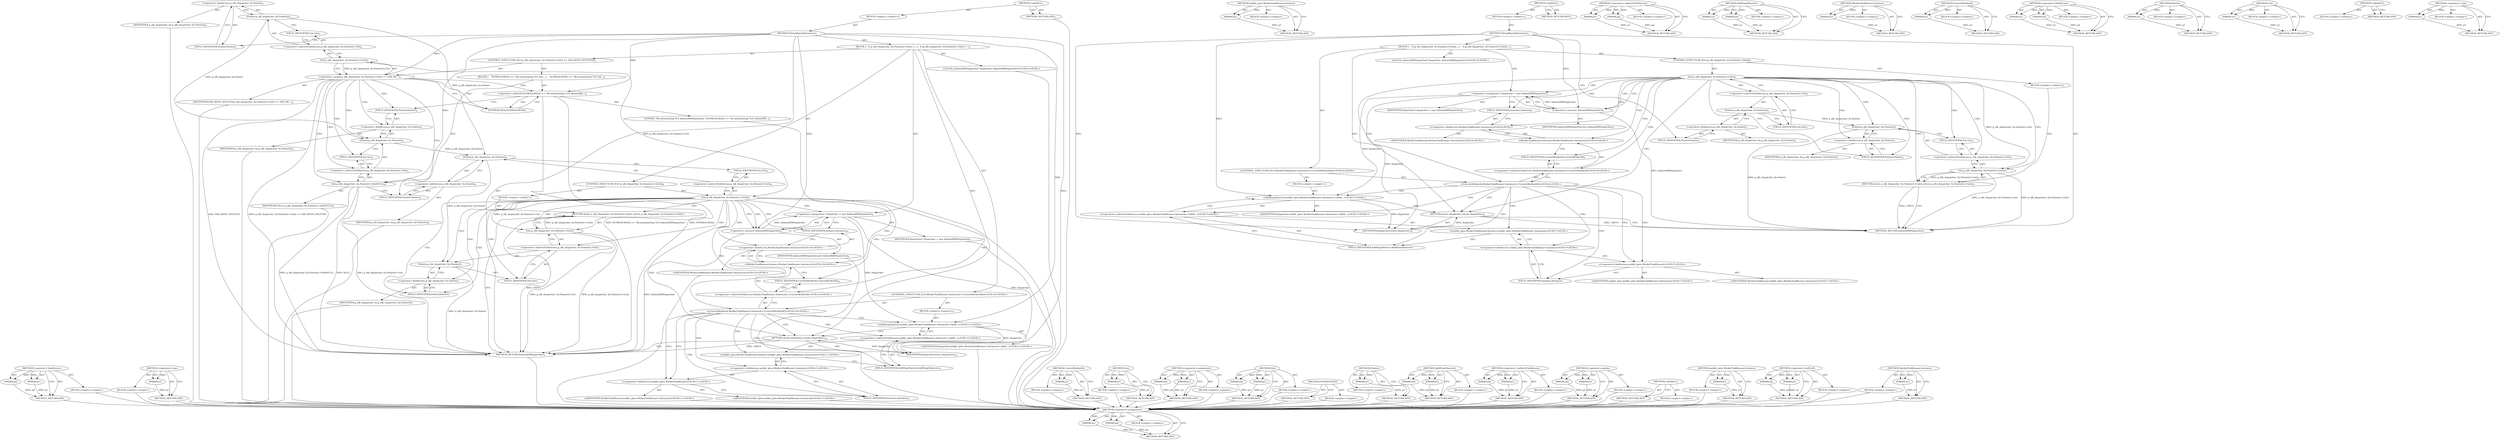 digraph "WorkerTaskRunner.Instance" {
vulnerable_92 [label=<(METHOD,&lt;operator&gt;.assignment)>];
vulnerable_93 [label=<(PARAM,p1)>];
vulnerable_94 [label=<(PARAM,p2)>];
vulnerable_95 [label=<(BLOCK,&lt;empty&gt;,&lt;empty&gt;)>];
vulnerable_96 [label=<(METHOD_RETURN,ANY)>];
vulnerable_114 [label=<(METHOD,webkit_glue.WorkerTaskRunner.Instance)>];
vulnerable_115 [label=<(PARAM,p1)>];
vulnerable_116 [label=<(BLOCK,&lt;empty&gt;,&lt;empty&gt;)>];
vulnerable_117 [label=<(METHOD_RETURN,ANY)>];
vulnerable_6 [label=<(METHOD,&lt;global&gt;)<SUB>1</SUB>>];
vulnerable_7 [label=<(BLOCK,&lt;empty&gt;,&lt;empty&gt;)<SUB>1</SUB>>];
vulnerable_8 [label=<(METHOD,ThreadSpecificInstance)<SUB>1</SUB>>];
vulnerable_9 [label=<(BLOCK,{
   if (g_idb_dispatcher_tls.Pointer()-&gt;Get())...,{
   if (g_idb_dispatcher_tls.Pointer()-&gt;Get())...)<SUB>1</SUB>>];
vulnerable_10 [label=<(CONTROL_STRUCTURE,IF,if (g_idb_dispatcher_tls.Pointer()-&gt;Get()))<SUB>2</SUB>>];
vulnerable_11 [label=<(Get,g_idb_dispatcher_tls.Pointer()-&gt;Get())<SUB>2</SUB>>];
vulnerable_12 [label=<(&lt;operator&gt;.indirectFieldAccess,g_idb_dispatcher_tls.Pointer()-&gt;Get)<SUB>2</SUB>>];
vulnerable_13 [label=<(Pointer,g_idb_dispatcher_tls.Pointer())<SUB>2</SUB>>];
vulnerable_14 [label=<(&lt;operator&gt;.fieldAccess,g_idb_dispatcher_tls.Pointer)<SUB>2</SUB>>];
vulnerable_15 [label=<(IDENTIFIER,g_idb_dispatcher_tls,g_idb_dispatcher_tls.Pointer())<SUB>2</SUB>>];
vulnerable_16 [label=<(FIELD_IDENTIFIER,Pointer,Pointer)<SUB>2</SUB>>];
vulnerable_17 [label=<(FIELD_IDENTIFIER,Get,Get)<SUB>2</SUB>>];
vulnerable_18 [label=<(BLOCK,&lt;empty&gt;,&lt;empty&gt;)<SUB>3</SUB>>];
vulnerable_19 [label=<(RETURN,return g_idb_dispatcher_tls.Pointer()-&gt;Get();,return g_idb_dispatcher_tls.Pointer()-&gt;Get();)<SUB>3</SUB>>];
vulnerable_20 [label=<(Get,g_idb_dispatcher_tls.Pointer()-&gt;Get())<SUB>3</SUB>>];
vulnerable_21 [label=<(&lt;operator&gt;.indirectFieldAccess,g_idb_dispatcher_tls.Pointer()-&gt;Get)<SUB>3</SUB>>];
vulnerable_22 [label=<(Pointer,g_idb_dispatcher_tls.Pointer())<SUB>3</SUB>>];
vulnerable_23 [label=<(&lt;operator&gt;.fieldAccess,g_idb_dispatcher_tls.Pointer)<SUB>3</SUB>>];
vulnerable_24 [label=<(IDENTIFIER,g_idb_dispatcher_tls,g_idb_dispatcher_tls.Pointer())<SUB>3</SUB>>];
vulnerable_25 [label=<(FIELD_IDENTIFIER,Pointer,Pointer)<SUB>3</SUB>>];
vulnerable_26 [label=<(FIELD_IDENTIFIER,Get,Get)<SUB>3</SUB>>];
vulnerable_27 [label="<(LOCAL,IndexedDBDispatcher* dispatcher: IndexedDBDispatcher*)<SUB>5</SUB>>"];
vulnerable_28 [label=<(&lt;operator&gt;.assignment,* dispatcher = new IndexedDBDispatcher)<SUB>5</SUB>>];
vulnerable_29 [label=<(IDENTIFIER,dispatcher,* dispatcher = new IndexedDBDispatcher)<SUB>5</SUB>>];
vulnerable_30 [label=<(&lt;operator&gt;.new,new IndexedDBDispatcher)<SUB>5</SUB>>];
vulnerable_31 [label=<(IDENTIFIER,IndexedDBDispatcher,new IndexedDBDispatcher)<SUB>5</SUB>>];
vulnerable_32 [label="<(CONTROL_STRUCTURE,IF,if (WorkerTaskRunner::Instance()-&gt;CurrentWorkerId()))<SUB>6</SUB>>"];
vulnerable_33 [label="<(CurrentWorkerId,WorkerTaskRunner::Instance()-&gt;CurrentWorkerId())<SUB>6</SUB>>"];
vulnerable_34 [label="<(&lt;operator&gt;.indirectFieldAccess,WorkerTaskRunner::Instance()-&gt;CurrentWorkerId)<SUB>6</SUB>>"];
vulnerable_35 [label="<(WorkerTaskRunner.Instance,WorkerTaskRunner::Instance())<SUB>6</SUB>>"];
vulnerable_36 [label="<(&lt;operator&gt;.fieldAccess,WorkerTaskRunner::Instance)<SUB>6</SUB>>"];
vulnerable_37 [label="<(IDENTIFIER,WorkerTaskRunner,WorkerTaskRunner::Instance())<SUB>6</SUB>>"];
vulnerable_38 [label=<(FIELD_IDENTIFIER,Instance,Instance)<SUB>6</SUB>>];
vulnerable_39 [label=<(FIELD_IDENTIFIER,CurrentWorkerId,CurrentWorkerId)<SUB>6</SUB>>];
vulnerable_40 [label=<(BLOCK,&lt;empty&gt;,&lt;empty&gt;)<SUB>7</SUB>>];
vulnerable_41 [label="<(AddStopObserver,webkit_glue::WorkerTaskRunner::Instance()-&gt;AddS...)<SUB>7</SUB>>"];
vulnerable_42 [label="<(&lt;operator&gt;.indirectFieldAccess,webkit_glue::WorkerTaskRunner::Instance()-&gt;AddS...)<SUB>7</SUB>>"];
vulnerable_43 [label="<(webkit_glue.WorkerTaskRunner.Instance,webkit_glue::WorkerTaskRunner::Instance())<SUB>7</SUB>>"];
vulnerable_44 [label="<(&lt;operator&gt;.fieldAccess,webkit_glue::WorkerTaskRunner::Instance)<SUB>7</SUB>>"];
vulnerable_45 [label="<(&lt;operator&gt;.fieldAccess,webkit_glue::WorkerTaskRunner)<SUB>7</SUB>>"];
vulnerable_46 [label="<(IDENTIFIER,webkit_glue,webkit_glue::WorkerTaskRunner::Instance())<SUB>7</SUB>>"];
vulnerable_47 [label="<(IDENTIFIER,WorkerTaskRunner,webkit_glue::WorkerTaskRunner::Instance())<SUB>7</SUB>>"];
vulnerable_48 [label=<(FIELD_IDENTIFIER,Instance,Instance)<SUB>7</SUB>>];
vulnerable_49 [label=<(FIELD_IDENTIFIER,AddStopObserver,AddStopObserver)<SUB>7</SUB>>];
vulnerable_50 [label="<(IDENTIFIER,dispatcher,webkit_glue::WorkerTaskRunner::Instance()-&gt;AddS...)<SUB>7</SUB>>"];
vulnerable_51 [label=<(RETURN,return dispatcher;,return dispatcher;)<SUB>8</SUB>>];
vulnerable_52 [label=<(IDENTIFIER,dispatcher,return dispatcher;)<SUB>8</SUB>>];
vulnerable_53 [label=<(METHOD_RETURN,IndexedDBDispatcher)<SUB>1</SUB>>];
vulnerable_55 [label=<(METHOD_RETURN,ANY)<SUB>1</SUB>>];
vulnerable_78 [label=<(METHOD,&lt;operator&gt;.indirectFieldAccess)>];
vulnerable_79 [label=<(PARAM,p1)>];
vulnerable_80 [label=<(PARAM,p2)>];
vulnerable_81 [label=<(BLOCK,&lt;empty&gt;,&lt;empty&gt;)>];
vulnerable_82 [label=<(METHOD_RETURN,ANY)>];
vulnerable_109 [label=<(METHOD,AddStopObserver)>];
vulnerable_110 [label=<(PARAM,p1)>];
vulnerable_111 [label=<(PARAM,p2)>];
vulnerable_112 [label=<(BLOCK,&lt;empty&gt;,&lt;empty&gt;)>];
vulnerable_113 [label=<(METHOD_RETURN,ANY)>];
vulnerable_105 [label=<(METHOD,WorkerTaskRunner.Instance)>];
vulnerable_106 [label=<(PARAM,p1)>];
vulnerable_107 [label=<(BLOCK,&lt;empty&gt;,&lt;empty&gt;)>];
vulnerable_108 [label=<(METHOD_RETURN,ANY)>];
vulnerable_101 [label=<(METHOD,CurrentWorkerId)>];
vulnerable_102 [label=<(PARAM,p1)>];
vulnerable_103 [label=<(BLOCK,&lt;empty&gt;,&lt;empty&gt;)>];
vulnerable_104 [label=<(METHOD_RETURN,ANY)>];
vulnerable_87 [label=<(METHOD,&lt;operator&gt;.fieldAccess)>];
vulnerable_88 [label=<(PARAM,p1)>];
vulnerable_89 [label=<(PARAM,p2)>];
vulnerable_90 [label=<(BLOCK,&lt;empty&gt;,&lt;empty&gt;)>];
vulnerable_91 [label=<(METHOD_RETURN,ANY)>];
vulnerable_83 [label=<(METHOD,Pointer)>];
vulnerable_84 [label=<(PARAM,p1)>];
vulnerable_85 [label=<(BLOCK,&lt;empty&gt;,&lt;empty&gt;)>];
vulnerable_86 [label=<(METHOD_RETURN,ANY)>];
vulnerable_74 [label=<(METHOD,Get)>];
vulnerable_75 [label=<(PARAM,p1)>];
vulnerable_76 [label=<(BLOCK,&lt;empty&gt;,&lt;empty&gt;)>];
vulnerable_77 [label=<(METHOD_RETURN,ANY)>];
vulnerable_68 [label=<(METHOD,&lt;global&gt;)<SUB>1</SUB>>];
vulnerable_69 [label=<(BLOCK,&lt;empty&gt;,&lt;empty&gt;)>];
vulnerable_70 [label=<(METHOD_RETURN,ANY)>];
vulnerable_97 [label=<(METHOD,&lt;operator&gt;.new)>];
vulnerable_98 [label=<(PARAM,p1)>];
vulnerable_99 [label=<(BLOCK,&lt;empty&gt;,&lt;empty&gt;)>];
vulnerable_100 [label=<(METHOD_RETURN,ANY)>];
fixed_116 [label=<(METHOD,&lt;operator&gt;.fieldAccess)>];
fixed_117 [label=<(PARAM,p1)>];
fixed_118 [label=<(PARAM,p2)>];
fixed_119 [label=<(BLOCK,&lt;empty&gt;,&lt;empty&gt;)>];
fixed_120 [label=<(METHOD_RETURN,ANY)>];
fixed_139 [label=<(METHOD,&lt;operator&gt;.new)>];
fixed_140 [label=<(PARAM,p1)>];
fixed_141 [label=<(BLOCK,&lt;empty&gt;,&lt;empty&gt;)>];
fixed_142 [label=<(METHOD_RETURN,ANY)>];
fixed_6 [label=<(METHOD,&lt;global&gt;)<SUB>1</SUB>>];
fixed_7 [label=<(BLOCK,&lt;empty&gt;,&lt;empty&gt;)<SUB>1</SUB>>];
fixed_8 [label=<(METHOD,ThreadSpecificInstance)<SUB>1</SUB>>];
fixed_9 [label=<(BLOCK,{
  if (g_idb_dispatcher_tls.Pointer()-&gt;Get() =...,{
  if (g_idb_dispatcher_tls.Pointer()-&gt;Get() =...)<SUB>1</SUB>>];
fixed_10 [label=<(CONTROL_STRUCTURE,IF,if (g_idb_dispatcher_tls.Pointer()-&gt;Get() == HAS_BEEN_DELETED))<SUB>2</SUB>>];
fixed_11 [label=<(&lt;operator&gt;.equals,g_idb_dispatcher_tls.Pointer()-&gt;Get() == HAS_BE...)<SUB>2</SUB>>];
fixed_12 [label=<(Get,g_idb_dispatcher_tls.Pointer()-&gt;Get())<SUB>2</SUB>>];
fixed_13 [label=<(&lt;operator&gt;.indirectFieldAccess,g_idb_dispatcher_tls.Pointer()-&gt;Get)<SUB>2</SUB>>];
fixed_14 [label=<(Pointer,g_idb_dispatcher_tls.Pointer())<SUB>2</SUB>>];
fixed_15 [label=<(&lt;operator&gt;.fieldAccess,g_idb_dispatcher_tls.Pointer)<SUB>2</SUB>>];
fixed_16 [label=<(IDENTIFIER,g_idb_dispatcher_tls,g_idb_dispatcher_tls.Pointer())<SUB>2</SUB>>];
fixed_17 [label=<(FIELD_IDENTIFIER,Pointer,Pointer)<SUB>2</SUB>>];
fixed_18 [label=<(FIELD_IDENTIFIER,Get,Get)<SUB>2</SUB>>];
fixed_19 [label=<(IDENTIFIER,HAS_BEEN_DELETED,g_idb_dispatcher_tls.Pointer()-&gt;Get() == HAS_BE...)<SUB>2</SUB>>];
fixed_20 [label=<(BLOCK,{
    NOTREACHED() &lt;&lt; &quot;Re-instantiating TLS Ind...,{
    NOTREACHED() &lt;&lt; &quot;Re-instantiating TLS Ind...)<SUB>2</SUB>>];
fixed_21 [label=<(&lt;operator&gt;.shiftLeft,NOTREACHED() &lt;&lt; &quot;Re-instantiating TLS IndexedDB...)<SUB>3</SUB>>];
fixed_22 [label=<(NOTREACHED,NOTREACHED())<SUB>3</SUB>>];
fixed_23 [label=<(LITERAL,&quot;Re-instantiating TLS IndexedDBDispatcher.&quot;,NOTREACHED() &lt;&lt; &quot;Re-instantiating TLS IndexedDB...)<SUB>3</SUB>>];
fixed_24 [label=<(Set,g_idb_dispatcher_tls.Pointer()-&gt;Set(NULL))<SUB>4</SUB>>];
fixed_25 [label=<(&lt;operator&gt;.indirectFieldAccess,g_idb_dispatcher_tls.Pointer()-&gt;Set)<SUB>4</SUB>>];
fixed_26 [label=<(Pointer,g_idb_dispatcher_tls.Pointer())<SUB>4</SUB>>];
fixed_27 [label=<(&lt;operator&gt;.fieldAccess,g_idb_dispatcher_tls.Pointer)<SUB>4</SUB>>];
fixed_28 [label=<(IDENTIFIER,g_idb_dispatcher_tls,g_idb_dispatcher_tls.Pointer())<SUB>4</SUB>>];
fixed_29 [label=<(FIELD_IDENTIFIER,Pointer,Pointer)<SUB>4</SUB>>];
fixed_30 [label=<(FIELD_IDENTIFIER,Set,Set)<SUB>4</SUB>>];
fixed_31 [label=<(IDENTIFIER,NULL,g_idb_dispatcher_tls.Pointer()-&gt;Set(NULL))<SUB>4</SUB>>];
fixed_32 [label=<(CONTROL_STRUCTURE,IF,if (g_idb_dispatcher_tls.Pointer()-&gt;Get()))<SUB>6</SUB>>];
fixed_33 [label=<(Get,g_idb_dispatcher_tls.Pointer()-&gt;Get())<SUB>6</SUB>>];
fixed_34 [label=<(&lt;operator&gt;.indirectFieldAccess,g_idb_dispatcher_tls.Pointer()-&gt;Get)<SUB>6</SUB>>];
fixed_35 [label=<(Pointer,g_idb_dispatcher_tls.Pointer())<SUB>6</SUB>>];
fixed_36 [label=<(&lt;operator&gt;.fieldAccess,g_idb_dispatcher_tls.Pointer)<SUB>6</SUB>>];
fixed_37 [label=<(IDENTIFIER,g_idb_dispatcher_tls,g_idb_dispatcher_tls.Pointer())<SUB>6</SUB>>];
fixed_38 [label=<(FIELD_IDENTIFIER,Pointer,Pointer)<SUB>6</SUB>>];
fixed_39 [label=<(FIELD_IDENTIFIER,Get,Get)<SUB>6</SUB>>];
fixed_40 [label=<(BLOCK,&lt;empty&gt;,&lt;empty&gt;)<SUB>7</SUB>>];
fixed_41 [label=<(RETURN,return g_idb_dispatcher_tls.Pointer()-&gt;Get();,return g_idb_dispatcher_tls.Pointer()-&gt;Get();)<SUB>7</SUB>>];
fixed_42 [label=<(Get,g_idb_dispatcher_tls.Pointer()-&gt;Get())<SUB>7</SUB>>];
fixed_43 [label=<(&lt;operator&gt;.indirectFieldAccess,g_idb_dispatcher_tls.Pointer()-&gt;Get)<SUB>7</SUB>>];
fixed_44 [label=<(Pointer,g_idb_dispatcher_tls.Pointer())<SUB>7</SUB>>];
fixed_45 [label=<(&lt;operator&gt;.fieldAccess,g_idb_dispatcher_tls.Pointer)<SUB>7</SUB>>];
fixed_46 [label=<(IDENTIFIER,g_idb_dispatcher_tls,g_idb_dispatcher_tls.Pointer())<SUB>7</SUB>>];
fixed_47 [label=<(FIELD_IDENTIFIER,Pointer,Pointer)<SUB>7</SUB>>];
fixed_48 [label=<(FIELD_IDENTIFIER,Get,Get)<SUB>7</SUB>>];
fixed_49 [label="<(LOCAL,IndexedDBDispatcher* dispatcher: IndexedDBDispatcher*)<SUB>9</SUB>>"];
fixed_50 [label=<(&lt;operator&gt;.assignment,* dispatcher = new IndexedDBDispatcher)<SUB>9</SUB>>];
fixed_51 [label=<(IDENTIFIER,dispatcher,* dispatcher = new IndexedDBDispatcher)<SUB>9</SUB>>];
fixed_52 [label=<(&lt;operator&gt;.new,new IndexedDBDispatcher)<SUB>9</SUB>>];
fixed_53 [label=<(IDENTIFIER,IndexedDBDispatcher,new IndexedDBDispatcher)<SUB>9</SUB>>];
fixed_54 [label="<(CONTROL_STRUCTURE,IF,if (WorkerTaskRunner::Instance()-&gt;CurrentWorkerId()))<SUB>10</SUB>>"];
fixed_55 [label="<(CurrentWorkerId,WorkerTaskRunner::Instance()-&gt;CurrentWorkerId())<SUB>10</SUB>>"];
fixed_56 [label="<(&lt;operator&gt;.indirectFieldAccess,WorkerTaskRunner::Instance()-&gt;CurrentWorkerId)<SUB>10</SUB>>"];
fixed_57 [label="<(WorkerTaskRunner.Instance,WorkerTaskRunner::Instance())<SUB>10</SUB>>"];
fixed_58 [label="<(&lt;operator&gt;.fieldAccess,WorkerTaskRunner::Instance)<SUB>10</SUB>>"];
fixed_59 [label="<(IDENTIFIER,WorkerTaskRunner,WorkerTaskRunner::Instance())<SUB>10</SUB>>"];
fixed_60 [label=<(FIELD_IDENTIFIER,Instance,Instance)<SUB>10</SUB>>];
fixed_61 [label=<(FIELD_IDENTIFIER,CurrentWorkerId,CurrentWorkerId)<SUB>10</SUB>>];
fixed_62 [label=<(BLOCK,&lt;empty&gt;,&lt;empty&gt;)<SUB>11</SUB>>];
fixed_63 [label="<(AddStopObserver,webkit_glue::WorkerTaskRunner::Instance()-&gt;AddS...)<SUB>11</SUB>>"];
fixed_64 [label="<(&lt;operator&gt;.indirectFieldAccess,webkit_glue::WorkerTaskRunner::Instance()-&gt;AddS...)<SUB>11</SUB>>"];
fixed_65 [label="<(webkit_glue.WorkerTaskRunner.Instance,webkit_glue::WorkerTaskRunner::Instance())<SUB>11</SUB>>"];
fixed_66 [label="<(&lt;operator&gt;.fieldAccess,webkit_glue::WorkerTaskRunner::Instance)<SUB>11</SUB>>"];
fixed_67 [label="<(&lt;operator&gt;.fieldAccess,webkit_glue::WorkerTaskRunner)<SUB>11</SUB>>"];
fixed_68 [label="<(IDENTIFIER,webkit_glue,webkit_glue::WorkerTaskRunner::Instance())<SUB>11</SUB>>"];
fixed_69 [label="<(IDENTIFIER,WorkerTaskRunner,webkit_glue::WorkerTaskRunner::Instance())<SUB>11</SUB>>"];
fixed_70 [label=<(FIELD_IDENTIFIER,Instance,Instance)<SUB>11</SUB>>];
fixed_71 [label=<(FIELD_IDENTIFIER,AddStopObserver,AddStopObserver)<SUB>11</SUB>>];
fixed_72 [label="<(IDENTIFIER,dispatcher,webkit_glue::WorkerTaskRunner::Instance()-&gt;AddS...)<SUB>11</SUB>>"];
fixed_73 [label=<(RETURN,return dispatcher;,return dispatcher;)<SUB>12</SUB>>];
fixed_74 [label=<(IDENTIFIER,dispatcher,return dispatcher;)<SUB>12</SUB>>];
fixed_75 [label=<(METHOD_RETURN,IndexedDBDispatcher)<SUB>1</SUB>>];
fixed_77 [label=<(METHOD_RETURN,ANY)<SUB>1</SUB>>];
fixed_143 [label=<(METHOD,CurrentWorkerId)>];
fixed_144 [label=<(PARAM,p1)>];
fixed_145 [label=<(BLOCK,&lt;empty&gt;,&lt;empty&gt;)>];
fixed_146 [label=<(METHOD_RETURN,ANY)>];
fixed_103 [label=<(METHOD,Get)>];
fixed_104 [label=<(PARAM,p1)>];
fixed_105 [label=<(BLOCK,&lt;empty&gt;,&lt;empty&gt;)>];
fixed_106 [label=<(METHOD_RETURN,ANY)>];
fixed_134 [label=<(METHOD,&lt;operator&gt;.assignment)>];
fixed_135 [label=<(PARAM,p1)>];
fixed_136 [label=<(PARAM,p2)>];
fixed_137 [label=<(BLOCK,&lt;empty&gt;,&lt;empty&gt;)>];
fixed_138 [label=<(METHOD_RETURN,ANY)>];
fixed_129 [label=<(METHOD,Set)>];
fixed_130 [label=<(PARAM,p1)>];
fixed_131 [label=<(PARAM,p2)>];
fixed_132 [label=<(BLOCK,&lt;empty&gt;,&lt;empty&gt;)>];
fixed_133 [label=<(METHOD_RETURN,ANY)>];
fixed_126 [label=<(METHOD,NOTREACHED)>];
fixed_127 [label=<(BLOCK,&lt;empty&gt;,&lt;empty&gt;)>];
fixed_128 [label=<(METHOD_RETURN,ANY)>];
fixed_112 [label=<(METHOD,Pointer)>];
fixed_113 [label=<(PARAM,p1)>];
fixed_114 [label=<(BLOCK,&lt;empty&gt;,&lt;empty&gt;)>];
fixed_115 [label=<(METHOD_RETURN,ANY)>];
fixed_151 [label=<(METHOD,AddStopObserver)>];
fixed_152 [label=<(PARAM,p1)>];
fixed_153 [label=<(PARAM,p2)>];
fixed_154 [label=<(BLOCK,&lt;empty&gt;,&lt;empty&gt;)>];
fixed_155 [label=<(METHOD_RETURN,ANY)>];
fixed_107 [label=<(METHOD,&lt;operator&gt;.indirectFieldAccess)>];
fixed_108 [label=<(PARAM,p1)>];
fixed_109 [label=<(PARAM,p2)>];
fixed_110 [label=<(BLOCK,&lt;empty&gt;,&lt;empty&gt;)>];
fixed_111 [label=<(METHOD_RETURN,ANY)>];
fixed_98 [label=<(METHOD,&lt;operator&gt;.equals)>];
fixed_99 [label=<(PARAM,p1)>];
fixed_100 [label=<(PARAM,p2)>];
fixed_101 [label=<(BLOCK,&lt;empty&gt;,&lt;empty&gt;)>];
fixed_102 [label=<(METHOD_RETURN,ANY)>];
fixed_92 [label=<(METHOD,&lt;global&gt;)<SUB>1</SUB>>];
fixed_93 [label=<(BLOCK,&lt;empty&gt;,&lt;empty&gt;)>];
fixed_94 [label=<(METHOD_RETURN,ANY)>];
fixed_156 [label=<(METHOD,webkit_glue.WorkerTaskRunner.Instance)>];
fixed_157 [label=<(PARAM,p1)>];
fixed_158 [label=<(BLOCK,&lt;empty&gt;,&lt;empty&gt;)>];
fixed_159 [label=<(METHOD_RETURN,ANY)>];
fixed_121 [label=<(METHOD,&lt;operator&gt;.shiftLeft)>];
fixed_122 [label=<(PARAM,p1)>];
fixed_123 [label=<(PARAM,p2)>];
fixed_124 [label=<(BLOCK,&lt;empty&gt;,&lt;empty&gt;)>];
fixed_125 [label=<(METHOD_RETURN,ANY)>];
fixed_147 [label=<(METHOD,WorkerTaskRunner.Instance)>];
fixed_148 [label=<(PARAM,p1)>];
fixed_149 [label=<(BLOCK,&lt;empty&gt;,&lt;empty&gt;)>];
fixed_150 [label=<(METHOD_RETURN,ANY)>];
vulnerable_92 -> vulnerable_93  [key=0, label="AST: "];
vulnerable_92 -> vulnerable_93  [key=1, label="DDG: "];
vulnerable_92 -> vulnerable_95  [key=0, label="AST: "];
vulnerable_92 -> vulnerable_94  [key=0, label="AST: "];
vulnerable_92 -> vulnerable_94  [key=1, label="DDG: "];
vulnerable_92 -> vulnerable_96  [key=0, label="AST: "];
vulnerable_92 -> vulnerable_96  [key=1, label="CFG: "];
vulnerable_93 -> vulnerable_96  [key=0, label="DDG: p1"];
vulnerable_94 -> vulnerable_96  [key=0, label="DDG: p2"];
vulnerable_114 -> vulnerable_115  [key=0, label="AST: "];
vulnerable_114 -> vulnerable_115  [key=1, label="DDG: "];
vulnerable_114 -> vulnerable_116  [key=0, label="AST: "];
vulnerable_114 -> vulnerable_117  [key=0, label="AST: "];
vulnerable_114 -> vulnerable_117  [key=1, label="CFG: "];
vulnerable_115 -> vulnerable_117  [key=0, label="DDG: p1"];
vulnerable_6 -> vulnerable_7  [key=0, label="AST: "];
vulnerable_6 -> vulnerable_55  [key=0, label="AST: "];
vulnerable_6 -> vulnerable_55  [key=1, label="CFG: "];
vulnerable_7 -> vulnerable_8  [key=0, label="AST: "];
vulnerable_8 -> vulnerable_9  [key=0, label="AST: "];
vulnerable_8 -> vulnerable_53  [key=0, label="AST: "];
vulnerable_8 -> vulnerable_16  [key=0, label="CFG: "];
vulnerable_8 -> vulnerable_52  [key=0, label="DDG: "];
vulnerable_8 -> vulnerable_30  [key=0, label="DDG: "];
vulnerable_8 -> vulnerable_41  [key=0, label="DDG: "];
vulnerable_9 -> vulnerable_10  [key=0, label="AST: "];
vulnerable_9 -> vulnerable_27  [key=0, label="AST: "];
vulnerable_9 -> vulnerable_28  [key=0, label="AST: "];
vulnerable_9 -> vulnerable_32  [key=0, label="AST: "];
vulnerable_9 -> vulnerable_51  [key=0, label="AST: "];
vulnerable_10 -> vulnerable_11  [key=0, label="AST: "];
vulnerable_10 -> vulnerable_18  [key=0, label="AST: "];
vulnerable_11 -> vulnerable_12  [key=0, label="AST: "];
vulnerable_11 -> vulnerable_25  [key=0, label="CFG: "];
vulnerable_11 -> vulnerable_25  [key=1, label="CDG: "];
vulnerable_11 -> vulnerable_30  [key=0, label="CFG: "];
vulnerable_11 -> vulnerable_30  [key=1, label="CDG: "];
vulnerable_11 -> vulnerable_20  [key=0, label="DDG: g_idb_dispatcher_tls.Pointer()-&gt;Get"];
vulnerable_11 -> vulnerable_20  [key=1, label="CDG: "];
vulnerable_11 -> vulnerable_34  [key=0, label="CDG: "];
vulnerable_11 -> vulnerable_21  [key=0, label="CDG: "];
vulnerable_11 -> vulnerable_33  [key=0, label="CDG: "];
vulnerable_11 -> vulnerable_26  [key=0, label="CDG: "];
vulnerable_11 -> vulnerable_23  [key=0, label="CDG: "];
vulnerable_11 -> vulnerable_51  [key=0, label="CDG: "];
vulnerable_11 -> vulnerable_19  [key=0, label="CDG: "];
vulnerable_11 -> vulnerable_28  [key=0, label="CDG: "];
vulnerable_11 -> vulnerable_36  [key=0, label="CDG: "];
vulnerable_11 -> vulnerable_38  [key=0, label="CDG: "];
vulnerable_11 -> vulnerable_22  [key=0, label="CDG: "];
vulnerable_11 -> vulnerable_35  [key=0, label="CDG: "];
vulnerable_11 -> vulnerable_39  [key=0, label="CDG: "];
vulnerable_12 -> vulnerable_13  [key=0, label="AST: "];
vulnerable_12 -> vulnerable_17  [key=0, label="AST: "];
vulnerable_12 -> vulnerable_11  [key=0, label="CFG: "];
vulnerable_13 -> vulnerable_14  [key=0, label="AST: "];
vulnerable_13 -> vulnerable_17  [key=0, label="CFG: "];
vulnerable_13 -> vulnerable_22  [key=0, label="DDG: g_idb_dispatcher_tls.Pointer"];
vulnerable_14 -> vulnerable_15  [key=0, label="AST: "];
vulnerable_14 -> vulnerable_16  [key=0, label="AST: "];
vulnerable_14 -> vulnerable_13  [key=0, label="CFG: "];
vulnerable_16 -> vulnerable_14  [key=0, label="CFG: "];
vulnerable_17 -> vulnerable_12  [key=0, label="CFG: "];
vulnerable_18 -> vulnerable_19  [key=0, label="AST: "];
vulnerable_19 -> vulnerable_20  [key=0, label="AST: "];
vulnerable_19 -> vulnerable_53  [key=0, label="CFG: "];
vulnerable_19 -> vulnerable_53  [key=1, label="DDG: &lt;RET&gt;"];
vulnerable_20 -> vulnerable_21  [key=0, label="AST: "];
vulnerable_20 -> vulnerable_19  [key=0, label="CFG: "];
vulnerable_20 -> vulnerable_19  [key=1, label="DDG: g_idb_dispatcher_tls.Pointer()-&gt;Get()"];
vulnerable_20 -> vulnerable_53  [key=0, label="DDG: g_idb_dispatcher_tls.Pointer()-&gt;Get"];
vulnerable_20 -> vulnerable_53  [key=1, label="DDG: g_idb_dispatcher_tls.Pointer()-&gt;Get()"];
vulnerable_21 -> vulnerable_22  [key=0, label="AST: "];
vulnerable_21 -> vulnerable_26  [key=0, label="AST: "];
vulnerable_21 -> vulnerable_20  [key=0, label="CFG: "];
vulnerable_22 -> vulnerable_23  [key=0, label="AST: "];
vulnerable_22 -> vulnerable_26  [key=0, label="CFG: "];
vulnerable_22 -> vulnerable_53  [key=0, label="DDG: g_idb_dispatcher_tls.Pointer"];
vulnerable_23 -> vulnerable_24  [key=0, label="AST: "];
vulnerable_23 -> vulnerable_25  [key=0, label="AST: "];
vulnerable_23 -> vulnerable_22  [key=0, label="CFG: "];
vulnerable_25 -> vulnerable_23  [key=0, label="CFG: "];
vulnerable_26 -> vulnerable_21  [key=0, label="CFG: "];
vulnerable_28 -> vulnerable_29  [key=0, label="AST: "];
vulnerable_28 -> vulnerable_30  [key=0, label="AST: "];
vulnerable_28 -> vulnerable_38  [key=0, label="CFG: "];
vulnerable_28 -> vulnerable_52  [key=0, label="DDG: dispatcher"];
vulnerable_28 -> vulnerable_41  [key=0, label="DDG: dispatcher"];
vulnerable_30 -> vulnerable_31  [key=0, label="AST: "];
vulnerable_30 -> vulnerable_28  [key=0, label="CFG: "];
vulnerable_30 -> vulnerable_28  [key=1, label="DDG: IndexedDBDispatcher"];
vulnerable_30 -> vulnerable_53  [key=0, label="DDG: IndexedDBDispatcher"];
vulnerable_32 -> vulnerable_33  [key=0, label="AST: "];
vulnerable_32 -> vulnerable_40  [key=0, label="AST: "];
vulnerable_33 -> vulnerable_34  [key=0, label="AST: "];
vulnerable_33 -> vulnerable_45  [key=0, label="CFG: "];
vulnerable_33 -> vulnerable_45  [key=1, label="CDG: "];
vulnerable_33 -> vulnerable_51  [key=0, label="CFG: "];
vulnerable_33 -> vulnerable_48  [key=0, label="CDG: "];
vulnerable_33 -> vulnerable_49  [key=0, label="CDG: "];
vulnerable_33 -> vulnerable_42  [key=0, label="CDG: "];
vulnerable_33 -> vulnerable_41  [key=0, label="CDG: "];
vulnerable_33 -> vulnerable_44  [key=0, label="CDG: "];
vulnerable_33 -> vulnerable_43  [key=0, label="CDG: "];
vulnerable_34 -> vulnerable_35  [key=0, label="AST: "];
vulnerable_34 -> vulnerable_39  [key=0, label="AST: "];
vulnerable_34 -> vulnerable_33  [key=0, label="CFG: "];
vulnerable_35 -> vulnerable_36  [key=0, label="AST: "];
vulnerable_35 -> vulnerable_39  [key=0, label="CFG: "];
vulnerable_36 -> vulnerable_37  [key=0, label="AST: "];
vulnerable_36 -> vulnerable_38  [key=0, label="AST: "];
vulnerable_36 -> vulnerable_35  [key=0, label="CFG: "];
vulnerable_38 -> vulnerable_36  [key=0, label="CFG: "];
vulnerable_39 -> vulnerable_34  [key=0, label="CFG: "];
vulnerable_40 -> vulnerable_41  [key=0, label="AST: "];
vulnerable_41 -> vulnerable_42  [key=0, label="AST: "];
vulnerable_41 -> vulnerable_50  [key=0, label="AST: "];
vulnerable_41 -> vulnerable_51  [key=0, label="CFG: "];
vulnerable_41 -> vulnerable_52  [key=0, label="DDG: dispatcher"];
vulnerable_42 -> vulnerable_43  [key=0, label="AST: "];
vulnerable_42 -> vulnerable_49  [key=0, label="AST: "];
vulnerable_42 -> vulnerable_41  [key=0, label="CFG: "];
vulnerable_43 -> vulnerable_44  [key=0, label="AST: "];
vulnerable_43 -> vulnerable_49  [key=0, label="CFG: "];
vulnerable_44 -> vulnerable_45  [key=0, label="AST: "];
vulnerable_44 -> vulnerable_48  [key=0, label="AST: "];
vulnerable_44 -> vulnerable_43  [key=0, label="CFG: "];
vulnerable_45 -> vulnerable_46  [key=0, label="AST: "];
vulnerable_45 -> vulnerable_47  [key=0, label="AST: "];
vulnerable_45 -> vulnerable_48  [key=0, label="CFG: "];
vulnerable_48 -> vulnerable_44  [key=0, label="CFG: "];
vulnerable_49 -> vulnerable_42  [key=0, label="CFG: "];
vulnerable_51 -> vulnerable_52  [key=0, label="AST: "];
vulnerable_51 -> vulnerable_53  [key=0, label="CFG: "];
vulnerable_51 -> vulnerable_53  [key=1, label="DDG: &lt;RET&gt;"];
vulnerable_52 -> vulnerable_51  [key=0, label="DDG: dispatcher"];
vulnerable_78 -> vulnerable_79  [key=0, label="AST: "];
vulnerable_78 -> vulnerable_79  [key=1, label="DDG: "];
vulnerable_78 -> vulnerable_81  [key=0, label="AST: "];
vulnerable_78 -> vulnerable_80  [key=0, label="AST: "];
vulnerable_78 -> vulnerable_80  [key=1, label="DDG: "];
vulnerable_78 -> vulnerable_82  [key=0, label="AST: "];
vulnerable_78 -> vulnerable_82  [key=1, label="CFG: "];
vulnerable_79 -> vulnerable_82  [key=0, label="DDG: p1"];
vulnerable_80 -> vulnerable_82  [key=0, label="DDG: p2"];
vulnerable_109 -> vulnerable_110  [key=0, label="AST: "];
vulnerable_109 -> vulnerable_110  [key=1, label="DDG: "];
vulnerable_109 -> vulnerable_112  [key=0, label="AST: "];
vulnerable_109 -> vulnerable_111  [key=0, label="AST: "];
vulnerable_109 -> vulnerable_111  [key=1, label="DDG: "];
vulnerable_109 -> vulnerable_113  [key=0, label="AST: "];
vulnerable_109 -> vulnerable_113  [key=1, label="CFG: "];
vulnerable_110 -> vulnerable_113  [key=0, label="DDG: p1"];
vulnerable_111 -> vulnerable_113  [key=0, label="DDG: p2"];
vulnerable_105 -> vulnerable_106  [key=0, label="AST: "];
vulnerable_105 -> vulnerable_106  [key=1, label="DDG: "];
vulnerable_105 -> vulnerable_107  [key=0, label="AST: "];
vulnerable_105 -> vulnerable_108  [key=0, label="AST: "];
vulnerable_105 -> vulnerable_108  [key=1, label="CFG: "];
vulnerable_106 -> vulnerable_108  [key=0, label="DDG: p1"];
vulnerable_101 -> vulnerable_102  [key=0, label="AST: "];
vulnerable_101 -> vulnerable_102  [key=1, label="DDG: "];
vulnerable_101 -> vulnerable_103  [key=0, label="AST: "];
vulnerable_101 -> vulnerable_104  [key=0, label="AST: "];
vulnerable_101 -> vulnerable_104  [key=1, label="CFG: "];
vulnerable_102 -> vulnerable_104  [key=0, label="DDG: p1"];
vulnerable_87 -> vulnerable_88  [key=0, label="AST: "];
vulnerable_87 -> vulnerable_88  [key=1, label="DDG: "];
vulnerable_87 -> vulnerable_90  [key=0, label="AST: "];
vulnerable_87 -> vulnerable_89  [key=0, label="AST: "];
vulnerable_87 -> vulnerable_89  [key=1, label="DDG: "];
vulnerable_87 -> vulnerable_91  [key=0, label="AST: "];
vulnerable_87 -> vulnerable_91  [key=1, label="CFG: "];
vulnerable_88 -> vulnerable_91  [key=0, label="DDG: p1"];
vulnerable_89 -> vulnerable_91  [key=0, label="DDG: p2"];
vulnerable_83 -> vulnerable_84  [key=0, label="AST: "];
vulnerable_83 -> vulnerable_84  [key=1, label="DDG: "];
vulnerable_83 -> vulnerable_85  [key=0, label="AST: "];
vulnerable_83 -> vulnerable_86  [key=0, label="AST: "];
vulnerable_83 -> vulnerable_86  [key=1, label="CFG: "];
vulnerable_84 -> vulnerable_86  [key=0, label="DDG: p1"];
vulnerable_74 -> vulnerable_75  [key=0, label="AST: "];
vulnerable_74 -> vulnerable_75  [key=1, label="DDG: "];
vulnerable_74 -> vulnerable_76  [key=0, label="AST: "];
vulnerable_74 -> vulnerable_77  [key=0, label="AST: "];
vulnerable_74 -> vulnerable_77  [key=1, label="CFG: "];
vulnerable_75 -> vulnerable_77  [key=0, label="DDG: p1"];
vulnerable_68 -> vulnerable_69  [key=0, label="AST: "];
vulnerable_68 -> vulnerable_70  [key=0, label="AST: "];
vulnerable_68 -> vulnerable_70  [key=1, label="CFG: "];
vulnerable_97 -> vulnerable_98  [key=0, label="AST: "];
vulnerable_97 -> vulnerable_98  [key=1, label="DDG: "];
vulnerable_97 -> vulnerable_99  [key=0, label="AST: "];
vulnerable_97 -> vulnerable_100  [key=0, label="AST: "];
vulnerable_97 -> vulnerable_100  [key=1, label="CFG: "];
vulnerable_98 -> vulnerable_100  [key=0, label="DDG: p1"];
fixed_116 -> fixed_117  [key=0, label="AST: "];
fixed_116 -> fixed_117  [key=1, label="DDG: "];
fixed_116 -> fixed_119  [key=0, label="AST: "];
fixed_116 -> fixed_118  [key=0, label="AST: "];
fixed_116 -> fixed_118  [key=1, label="DDG: "];
fixed_116 -> fixed_120  [key=0, label="AST: "];
fixed_116 -> fixed_120  [key=1, label="CFG: "];
fixed_117 -> fixed_120  [key=0, label="DDG: p1"];
fixed_118 -> fixed_120  [key=0, label="DDG: p2"];
fixed_119 -> vulnerable_92  [key=0];
fixed_120 -> vulnerable_92  [key=0];
fixed_139 -> fixed_140  [key=0, label="AST: "];
fixed_139 -> fixed_140  [key=1, label="DDG: "];
fixed_139 -> fixed_141  [key=0, label="AST: "];
fixed_139 -> fixed_142  [key=0, label="AST: "];
fixed_139 -> fixed_142  [key=1, label="CFG: "];
fixed_140 -> fixed_142  [key=0, label="DDG: p1"];
fixed_141 -> vulnerable_92  [key=0];
fixed_142 -> vulnerable_92  [key=0];
fixed_6 -> fixed_7  [key=0, label="AST: "];
fixed_6 -> fixed_77  [key=0, label="AST: "];
fixed_6 -> fixed_77  [key=1, label="CFG: "];
fixed_7 -> fixed_8  [key=0, label="AST: "];
fixed_8 -> fixed_9  [key=0, label="AST: "];
fixed_8 -> fixed_75  [key=0, label="AST: "];
fixed_8 -> fixed_17  [key=0, label="CFG: "];
fixed_8 -> fixed_74  [key=0, label="DDG: "];
fixed_8 -> fixed_11  [key=0, label="DDG: "];
fixed_8 -> fixed_52  [key=0, label="DDG: "];
fixed_8 -> fixed_21  [key=0, label="DDG: "];
fixed_8 -> fixed_24  [key=0, label="DDG: "];
fixed_8 -> fixed_63  [key=0, label="DDG: "];
fixed_9 -> fixed_10  [key=0, label="AST: "];
fixed_9 -> fixed_32  [key=0, label="AST: "];
fixed_9 -> fixed_49  [key=0, label="AST: "];
fixed_9 -> fixed_50  [key=0, label="AST: "];
fixed_9 -> fixed_54  [key=0, label="AST: "];
fixed_9 -> fixed_73  [key=0, label="AST: "];
fixed_10 -> fixed_11  [key=0, label="AST: "];
fixed_10 -> fixed_20  [key=0, label="AST: "];
fixed_11 -> fixed_12  [key=0, label="AST: "];
fixed_11 -> fixed_19  [key=0, label="AST: "];
fixed_11 -> fixed_22  [key=0, label="CFG: "];
fixed_11 -> fixed_22  [key=1, label="CDG: "];
fixed_11 -> fixed_38  [key=0, label="CFG: "];
fixed_11 -> fixed_75  [key=0, label="DDG: g_idb_dispatcher_tls.Pointer()-&gt;Get() == HAS_BEEN_DELETED"];
fixed_11 -> fixed_75  [key=1, label="DDG: HAS_BEEN_DELETED"];
fixed_11 -> fixed_24  [key=0, label="CDG: "];
fixed_11 -> fixed_30  [key=0, label="CDG: "];
fixed_11 -> fixed_21  [key=0, label="CDG: "];
fixed_11 -> fixed_26  [key=0, label="CDG: "];
fixed_11 -> fixed_25  [key=0, label="CDG: "];
fixed_11 -> fixed_27  [key=0, label="CDG: "];
fixed_11 -> fixed_29  [key=0, label="CDG: "];
fixed_12 -> fixed_13  [key=0, label="AST: "];
fixed_12 -> fixed_11  [key=0, label="CFG: "];
fixed_12 -> fixed_11  [key=1, label="DDG: g_idb_dispatcher_tls.Pointer()-&gt;Get"];
fixed_12 -> fixed_33  [key=0, label="DDG: g_idb_dispatcher_tls.Pointer()-&gt;Get"];
fixed_13 -> fixed_14  [key=0, label="AST: "];
fixed_13 -> fixed_18  [key=0, label="AST: "];
fixed_13 -> fixed_12  [key=0, label="CFG: "];
fixed_14 -> fixed_15  [key=0, label="AST: "];
fixed_14 -> fixed_18  [key=0, label="CFG: "];
fixed_14 -> fixed_35  [key=0, label="DDG: g_idb_dispatcher_tls.Pointer"];
fixed_14 -> fixed_26  [key=0, label="DDG: g_idb_dispatcher_tls.Pointer"];
fixed_15 -> fixed_16  [key=0, label="AST: "];
fixed_15 -> fixed_17  [key=0, label="AST: "];
fixed_15 -> fixed_14  [key=0, label="CFG: "];
fixed_16 -> vulnerable_92  [key=0];
fixed_17 -> fixed_15  [key=0, label="CFG: "];
fixed_18 -> fixed_13  [key=0, label="CFG: "];
fixed_19 -> vulnerable_92  [key=0];
fixed_20 -> fixed_21  [key=0, label="AST: "];
fixed_20 -> fixed_24  [key=0, label="AST: "];
fixed_21 -> fixed_22  [key=0, label="AST: "];
fixed_21 -> fixed_23  [key=0, label="AST: "];
fixed_21 -> fixed_29  [key=0, label="CFG: "];
fixed_21 -> fixed_75  [key=0, label="DDG: NOTREACHED()"];
fixed_21 -> fixed_75  [key=1, label="DDG: NOTREACHED() &lt;&lt; &quot;Re-instantiating TLS IndexedDBDispatcher.&quot;"];
fixed_22 -> fixed_21  [key=0, label="CFG: "];
fixed_23 -> vulnerable_92  [key=0];
fixed_24 -> fixed_25  [key=0, label="AST: "];
fixed_24 -> fixed_31  [key=0, label="AST: "];
fixed_24 -> fixed_38  [key=0, label="CFG: "];
fixed_24 -> fixed_75  [key=0, label="DDG: g_idb_dispatcher_tls.Pointer()-&gt;Set"];
fixed_24 -> fixed_75  [key=1, label="DDG: g_idb_dispatcher_tls.Pointer()-&gt;Set(NULL)"];
fixed_24 -> fixed_75  [key=2, label="DDG: NULL"];
fixed_25 -> fixed_26  [key=0, label="AST: "];
fixed_25 -> fixed_30  [key=0, label="AST: "];
fixed_25 -> fixed_24  [key=0, label="CFG: "];
fixed_26 -> fixed_27  [key=0, label="AST: "];
fixed_26 -> fixed_30  [key=0, label="CFG: "];
fixed_26 -> fixed_35  [key=0, label="DDG: g_idb_dispatcher_tls.Pointer"];
fixed_27 -> fixed_28  [key=0, label="AST: "];
fixed_27 -> fixed_29  [key=0, label="AST: "];
fixed_27 -> fixed_26  [key=0, label="CFG: "];
fixed_28 -> vulnerable_92  [key=0];
fixed_29 -> fixed_27  [key=0, label="CFG: "];
fixed_30 -> fixed_25  [key=0, label="CFG: "];
fixed_31 -> vulnerable_92  [key=0];
fixed_32 -> fixed_33  [key=0, label="AST: "];
fixed_32 -> fixed_40  [key=0, label="AST: "];
fixed_33 -> fixed_34  [key=0, label="AST: "];
fixed_33 -> fixed_47  [key=0, label="CFG: "];
fixed_33 -> fixed_47  [key=1, label="CDG: "];
fixed_33 -> fixed_52  [key=0, label="CFG: "];
fixed_33 -> fixed_52  [key=1, label="CDG: "];
fixed_33 -> fixed_42  [key=0, label="DDG: g_idb_dispatcher_tls.Pointer()-&gt;Get"];
fixed_33 -> fixed_42  [key=1, label="CDG: "];
fixed_33 -> fixed_48  [key=0, label="CDG: "];
fixed_33 -> fixed_58  [key=0, label="CDG: "];
fixed_33 -> fixed_60  [key=0, label="CDG: "];
fixed_33 -> fixed_73  [key=0, label="CDG: "];
fixed_33 -> fixed_61  [key=0, label="CDG: "];
fixed_33 -> fixed_57  [key=0, label="CDG: "];
fixed_33 -> fixed_56  [key=0, label="CDG: "];
fixed_33 -> fixed_41  [key=0, label="CDG: "];
fixed_33 -> fixed_45  [key=0, label="CDG: "];
fixed_33 -> fixed_50  [key=0, label="CDG: "];
fixed_33 -> fixed_44  [key=0, label="CDG: "];
fixed_33 -> fixed_55  [key=0, label="CDG: "];
fixed_33 -> fixed_43  [key=0, label="CDG: "];
fixed_34 -> fixed_35  [key=0, label="AST: "];
fixed_34 -> fixed_39  [key=0, label="AST: "];
fixed_34 -> fixed_33  [key=0, label="CFG: "];
fixed_35 -> fixed_36  [key=0, label="AST: "];
fixed_35 -> fixed_39  [key=0, label="CFG: "];
fixed_35 -> fixed_44  [key=0, label="DDG: g_idb_dispatcher_tls.Pointer"];
fixed_36 -> fixed_37  [key=0, label="AST: "];
fixed_36 -> fixed_38  [key=0, label="AST: "];
fixed_36 -> fixed_35  [key=0, label="CFG: "];
fixed_37 -> vulnerable_92  [key=0];
fixed_38 -> fixed_36  [key=0, label="CFG: "];
fixed_39 -> fixed_34  [key=0, label="CFG: "];
fixed_40 -> fixed_41  [key=0, label="AST: "];
fixed_41 -> fixed_42  [key=0, label="AST: "];
fixed_41 -> fixed_75  [key=0, label="CFG: "];
fixed_41 -> fixed_75  [key=1, label="DDG: &lt;RET&gt;"];
fixed_42 -> fixed_43  [key=0, label="AST: "];
fixed_42 -> fixed_41  [key=0, label="CFG: "];
fixed_42 -> fixed_41  [key=1, label="DDG: g_idb_dispatcher_tls.Pointer()-&gt;Get()"];
fixed_42 -> fixed_75  [key=0, label="DDG: g_idb_dispatcher_tls.Pointer()-&gt;Get"];
fixed_42 -> fixed_75  [key=1, label="DDG: g_idb_dispatcher_tls.Pointer()-&gt;Get()"];
fixed_43 -> fixed_44  [key=0, label="AST: "];
fixed_43 -> fixed_48  [key=0, label="AST: "];
fixed_43 -> fixed_42  [key=0, label="CFG: "];
fixed_44 -> fixed_45  [key=0, label="AST: "];
fixed_44 -> fixed_48  [key=0, label="CFG: "];
fixed_44 -> fixed_75  [key=0, label="DDG: g_idb_dispatcher_tls.Pointer"];
fixed_45 -> fixed_46  [key=0, label="AST: "];
fixed_45 -> fixed_47  [key=0, label="AST: "];
fixed_45 -> fixed_44  [key=0, label="CFG: "];
fixed_46 -> vulnerable_92  [key=0];
fixed_47 -> fixed_45  [key=0, label="CFG: "];
fixed_48 -> fixed_43  [key=0, label="CFG: "];
fixed_49 -> vulnerable_92  [key=0];
fixed_50 -> fixed_51  [key=0, label="AST: "];
fixed_50 -> fixed_52  [key=0, label="AST: "];
fixed_50 -> fixed_60  [key=0, label="CFG: "];
fixed_50 -> fixed_74  [key=0, label="DDG: dispatcher"];
fixed_50 -> fixed_63  [key=0, label="DDG: dispatcher"];
fixed_51 -> vulnerable_92  [key=0];
fixed_52 -> fixed_53  [key=0, label="AST: "];
fixed_52 -> fixed_50  [key=0, label="CFG: "];
fixed_52 -> fixed_50  [key=1, label="DDG: IndexedDBDispatcher"];
fixed_52 -> fixed_75  [key=0, label="DDG: IndexedDBDispatcher"];
fixed_53 -> vulnerable_92  [key=0];
fixed_54 -> fixed_55  [key=0, label="AST: "];
fixed_54 -> fixed_62  [key=0, label="AST: "];
fixed_55 -> fixed_56  [key=0, label="AST: "];
fixed_55 -> fixed_67  [key=0, label="CFG: "];
fixed_55 -> fixed_67  [key=1, label="CDG: "];
fixed_55 -> fixed_73  [key=0, label="CFG: "];
fixed_55 -> fixed_64  [key=0, label="CDG: "];
fixed_55 -> fixed_66  [key=0, label="CDG: "];
fixed_55 -> fixed_71  [key=0, label="CDG: "];
fixed_55 -> fixed_70  [key=0, label="CDG: "];
fixed_55 -> fixed_63  [key=0, label="CDG: "];
fixed_55 -> fixed_65  [key=0, label="CDG: "];
fixed_56 -> fixed_57  [key=0, label="AST: "];
fixed_56 -> fixed_61  [key=0, label="AST: "];
fixed_56 -> fixed_55  [key=0, label="CFG: "];
fixed_57 -> fixed_58  [key=0, label="AST: "];
fixed_57 -> fixed_61  [key=0, label="CFG: "];
fixed_58 -> fixed_59  [key=0, label="AST: "];
fixed_58 -> fixed_60  [key=0, label="AST: "];
fixed_58 -> fixed_57  [key=0, label="CFG: "];
fixed_59 -> vulnerable_92  [key=0];
fixed_60 -> fixed_58  [key=0, label="CFG: "];
fixed_61 -> fixed_56  [key=0, label="CFG: "];
fixed_62 -> fixed_63  [key=0, label="AST: "];
fixed_63 -> fixed_64  [key=0, label="AST: "];
fixed_63 -> fixed_72  [key=0, label="AST: "];
fixed_63 -> fixed_73  [key=0, label="CFG: "];
fixed_63 -> fixed_74  [key=0, label="DDG: dispatcher"];
fixed_64 -> fixed_65  [key=0, label="AST: "];
fixed_64 -> fixed_71  [key=0, label="AST: "];
fixed_64 -> fixed_63  [key=0, label="CFG: "];
fixed_65 -> fixed_66  [key=0, label="AST: "];
fixed_65 -> fixed_71  [key=0, label="CFG: "];
fixed_66 -> fixed_67  [key=0, label="AST: "];
fixed_66 -> fixed_70  [key=0, label="AST: "];
fixed_66 -> fixed_65  [key=0, label="CFG: "];
fixed_67 -> fixed_68  [key=0, label="AST: "];
fixed_67 -> fixed_69  [key=0, label="AST: "];
fixed_67 -> fixed_70  [key=0, label="CFG: "];
fixed_68 -> vulnerable_92  [key=0];
fixed_69 -> vulnerable_92  [key=0];
fixed_70 -> fixed_66  [key=0, label="CFG: "];
fixed_71 -> fixed_64  [key=0, label="CFG: "];
fixed_72 -> vulnerable_92  [key=0];
fixed_73 -> fixed_74  [key=0, label="AST: "];
fixed_73 -> fixed_75  [key=0, label="CFG: "];
fixed_73 -> fixed_75  [key=1, label="DDG: &lt;RET&gt;"];
fixed_74 -> fixed_73  [key=0, label="DDG: dispatcher"];
fixed_75 -> vulnerable_92  [key=0];
fixed_77 -> vulnerable_92  [key=0];
fixed_143 -> fixed_144  [key=0, label="AST: "];
fixed_143 -> fixed_144  [key=1, label="DDG: "];
fixed_143 -> fixed_145  [key=0, label="AST: "];
fixed_143 -> fixed_146  [key=0, label="AST: "];
fixed_143 -> fixed_146  [key=1, label="CFG: "];
fixed_144 -> fixed_146  [key=0, label="DDG: p1"];
fixed_145 -> vulnerable_92  [key=0];
fixed_146 -> vulnerable_92  [key=0];
fixed_103 -> fixed_104  [key=0, label="AST: "];
fixed_103 -> fixed_104  [key=1, label="DDG: "];
fixed_103 -> fixed_105  [key=0, label="AST: "];
fixed_103 -> fixed_106  [key=0, label="AST: "];
fixed_103 -> fixed_106  [key=1, label="CFG: "];
fixed_104 -> fixed_106  [key=0, label="DDG: p1"];
fixed_105 -> vulnerable_92  [key=0];
fixed_106 -> vulnerable_92  [key=0];
fixed_134 -> fixed_135  [key=0, label="AST: "];
fixed_134 -> fixed_135  [key=1, label="DDG: "];
fixed_134 -> fixed_137  [key=0, label="AST: "];
fixed_134 -> fixed_136  [key=0, label="AST: "];
fixed_134 -> fixed_136  [key=1, label="DDG: "];
fixed_134 -> fixed_138  [key=0, label="AST: "];
fixed_134 -> fixed_138  [key=1, label="CFG: "];
fixed_135 -> fixed_138  [key=0, label="DDG: p1"];
fixed_136 -> fixed_138  [key=0, label="DDG: p2"];
fixed_137 -> vulnerable_92  [key=0];
fixed_138 -> vulnerable_92  [key=0];
fixed_129 -> fixed_130  [key=0, label="AST: "];
fixed_129 -> fixed_130  [key=1, label="DDG: "];
fixed_129 -> fixed_132  [key=0, label="AST: "];
fixed_129 -> fixed_131  [key=0, label="AST: "];
fixed_129 -> fixed_131  [key=1, label="DDG: "];
fixed_129 -> fixed_133  [key=0, label="AST: "];
fixed_129 -> fixed_133  [key=1, label="CFG: "];
fixed_130 -> fixed_133  [key=0, label="DDG: p1"];
fixed_131 -> fixed_133  [key=0, label="DDG: p2"];
fixed_132 -> vulnerable_92  [key=0];
fixed_133 -> vulnerable_92  [key=0];
fixed_126 -> fixed_127  [key=0, label="AST: "];
fixed_126 -> fixed_128  [key=0, label="AST: "];
fixed_126 -> fixed_128  [key=1, label="CFG: "];
fixed_127 -> vulnerable_92  [key=0];
fixed_128 -> vulnerable_92  [key=0];
fixed_112 -> fixed_113  [key=0, label="AST: "];
fixed_112 -> fixed_113  [key=1, label="DDG: "];
fixed_112 -> fixed_114  [key=0, label="AST: "];
fixed_112 -> fixed_115  [key=0, label="AST: "];
fixed_112 -> fixed_115  [key=1, label="CFG: "];
fixed_113 -> fixed_115  [key=0, label="DDG: p1"];
fixed_114 -> vulnerable_92  [key=0];
fixed_115 -> vulnerable_92  [key=0];
fixed_151 -> fixed_152  [key=0, label="AST: "];
fixed_151 -> fixed_152  [key=1, label="DDG: "];
fixed_151 -> fixed_154  [key=0, label="AST: "];
fixed_151 -> fixed_153  [key=0, label="AST: "];
fixed_151 -> fixed_153  [key=1, label="DDG: "];
fixed_151 -> fixed_155  [key=0, label="AST: "];
fixed_151 -> fixed_155  [key=1, label="CFG: "];
fixed_152 -> fixed_155  [key=0, label="DDG: p1"];
fixed_153 -> fixed_155  [key=0, label="DDG: p2"];
fixed_154 -> vulnerable_92  [key=0];
fixed_155 -> vulnerable_92  [key=0];
fixed_107 -> fixed_108  [key=0, label="AST: "];
fixed_107 -> fixed_108  [key=1, label="DDG: "];
fixed_107 -> fixed_110  [key=0, label="AST: "];
fixed_107 -> fixed_109  [key=0, label="AST: "];
fixed_107 -> fixed_109  [key=1, label="DDG: "];
fixed_107 -> fixed_111  [key=0, label="AST: "];
fixed_107 -> fixed_111  [key=1, label="CFG: "];
fixed_108 -> fixed_111  [key=0, label="DDG: p1"];
fixed_109 -> fixed_111  [key=0, label="DDG: p2"];
fixed_110 -> vulnerable_92  [key=0];
fixed_111 -> vulnerable_92  [key=0];
fixed_98 -> fixed_99  [key=0, label="AST: "];
fixed_98 -> fixed_99  [key=1, label="DDG: "];
fixed_98 -> fixed_101  [key=0, label="AST: "];
fixed_98 -> fixed_100  [key=0, label="AST: "];
fixed_98 -> fixed_100  [key=1, label="DDG: "];
fixed_98 -> fixed_102  [key=0, label="AST: "];
fixed_98 -> fixed_102  [key=1, label="CFG: "];
fixed_99 -> fixed_102  [key=0, label="DDG: p1"];
fixed_100 -> fixed_102  [key=0, label="DDG: p2"];
fixed_101 -> vulnerable_92  [key=0];
fixed_102 -> vulnerable_92  [key=0];
fixed_92 -> fixed_93  [key=0, label="AST: "];
fixed_92 -> fixed_94  [key=0, label="AST: "];
fixed_92 -> fixed_94  [key=1, label="CFG: "];
fixed_93 -> vulnerable_92  [key=0];
fixed_94 -> vulnerable_92  [key=0];
fixed_156 -> fixed_157  [key=0, label="AST: "];
fixed_156 -> fixed_157  [key=1, label="DDG: "];
fixed_156 -> fixed_158  [key=0, label="AST: "];
fixed_156 -> fixed_159  [key=0, label="AST: "];
fixed_156 -> fixed_159  [key=1, label="CFG: "];
fixed_157 -> fixed_159  [key=0, label="DDG: p1"];
fixed_158 -> vulnerable_92  [key=0];
fixed_159 -> vulnerable_92  [key=0];
fixed_121 -> fixed_122  [key=0, label="AST: "];
fixed_121 -> fixed_122  [key=1, label="DDG: "];
fixed_121 -> fixed_124  [key=0, label="AST: "];
fixed_121 -> fixed_123  [key=0, label="AST: "];
fixed_121 -> fixed_123  [key=1, label="DDG: "];
fixed_121 -> fixed_125  [key=0, label="AST: "];
fixed_121 -> fixed_125  [key=1, label="CFG: "];
fixed_122 -> fixed_125  [key=0, label="DDG: p1"];
fixed_123 -> fixed_125  [key=0, label="DDG: p2"];
fixed_124 -> vulnerable_92  [key=0];
fixed_125 -> vulnerable_92  [key=0];
fixed_147 -> fixed_148  [key=0, label="AST: "];
fixed_147 -> fixed_148  [key=1, label="DDG: "];
fixed_147 -> fixed_149  [key=0, label="AST: "];
fixed_147 -> fixed_150  [key=0, label="AST: "];
fixed_147 -> fixed_150  [key=1, label="CFG: "];
fixed_148 -> fixed_150  [key=0, label="DDG: p1"];
fixed_149 -> vulnerable_92  [key=0];
fixed_150 -> vulnerable_92  [key=0];
}
